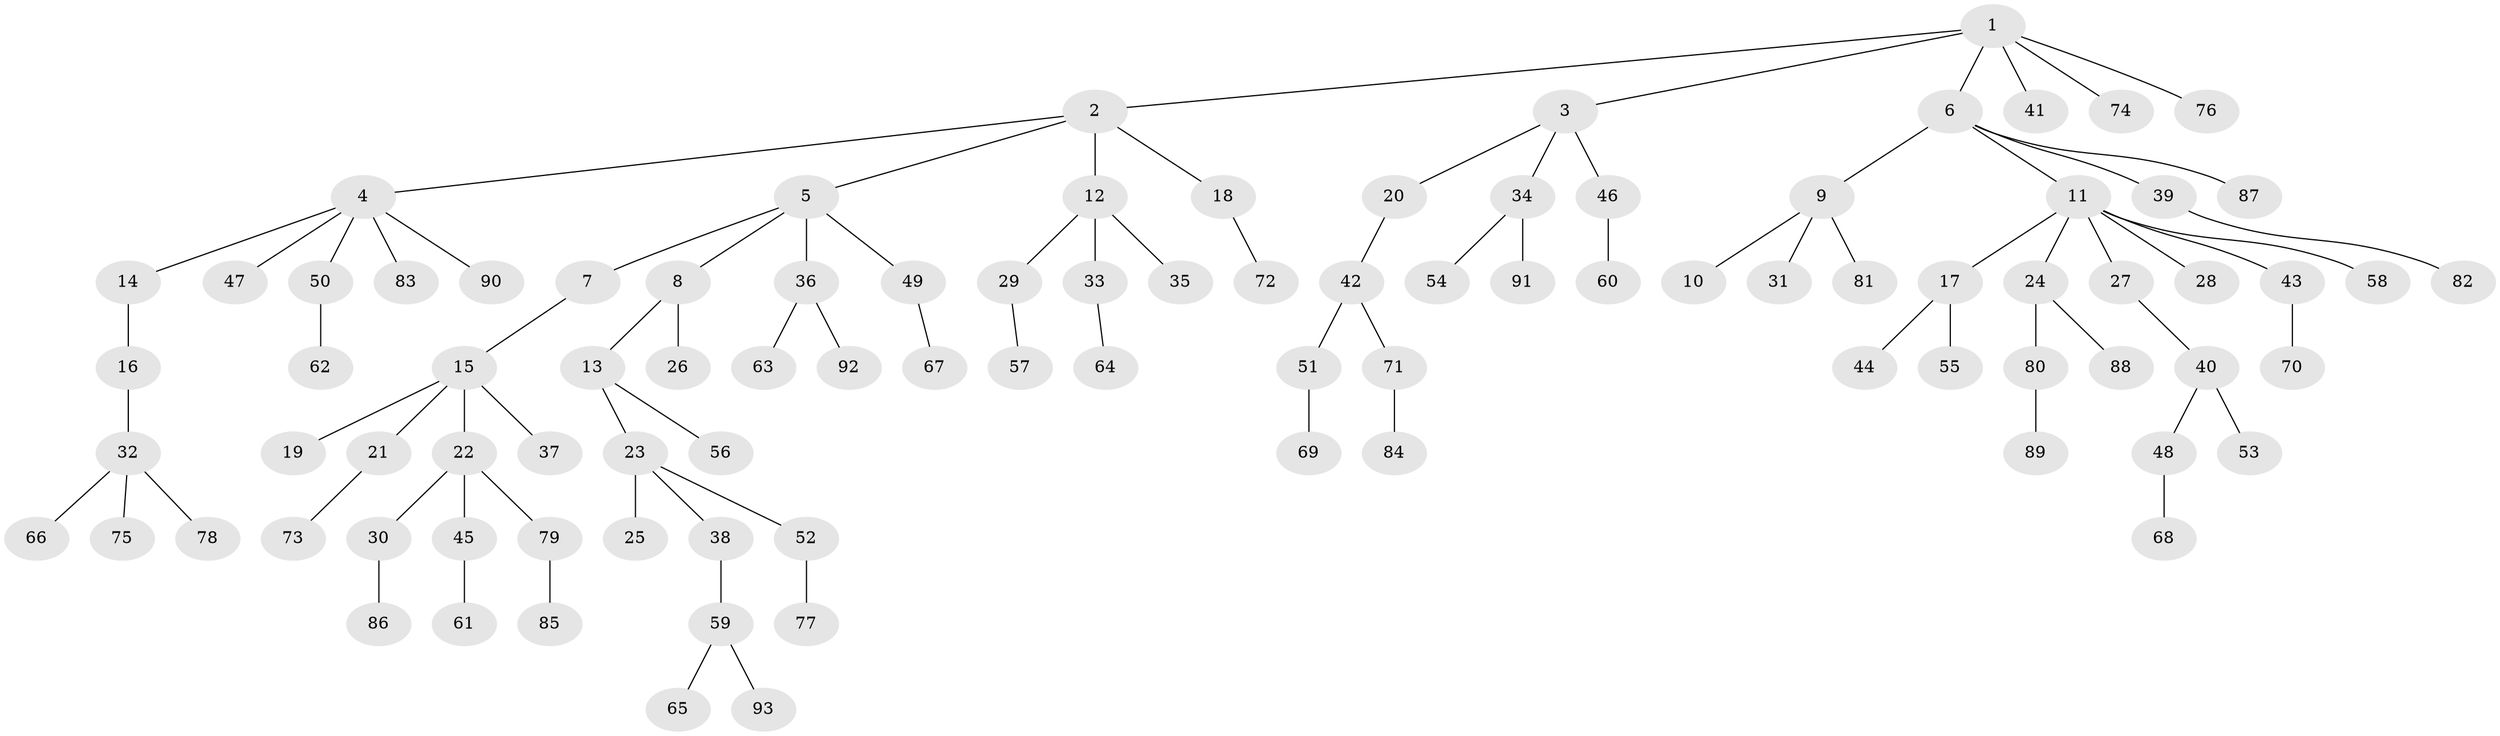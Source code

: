 // Generated by graph-tools (version 1.1) at 2025/15/03/09/25 04:15:41]
// undirected, 93 vertices, 92 edges
graph export_dot {
graph [start="1"]
  node [color=gray90,style=filled];
  1;
  2;
  3;
  4;
  5;
  6;
  7;
  8;
  9;
  10;
  11;
  12;
  13;
  14;
  15;
  16;
  17;
  18;
  19;
  20;
  21;
  22;
  23;
  24;
  25;
  26;
  27;
  28;
  29;
  30;
  31;
  32;
  33;
  34;
  35;
  36;
  37;
  38;
  39;
  40;
  41;
  42;
  43;
  44;
  45;
  46;
  47;
  48;
  49;
  50;
  51;
  52;
  53;
  54;
  55;
  56;
  57;
  58;
  59;
  60;
  61;
  62;
  63;
  64;
  65;
  66;
  67;
  68;
  69;
  70;
  71;
  72;
  73;
  74;
  75;
  76;
  77;
  78;
  79;
  80;
  81;
  82;
  83;
  84;
  85;
  86;
  87;
  88;
  89;
  90;
  91;
  92;
  93;
  1 -- 2;
  1 -- 3;
  1 -- 6;
  1 -- 41;
  1 -- 74;
  1 -- 76;
  2 -- 4;
  2 -- 5;
  2 -- 12;
  2 -- 18;
  3 -- 20;
  3 -- 34;
  3 -- 46;
  4 -- 14;
  4 -- 47;
  4 -- 50;
  4 -- 83;
  4 -- 90;
  5 -- 7;
  5 -- 8;
  5 -- 36;
  5 -- 49;
  6 -- 9;
  6 -- 11;
  6 -- 39;
  6 -- 87;
  7 -- 15;
  8 -- 13;
  8 -- 26;
  9 -- 10;
  9 -- 31;
  9 -- 81;
  11 -- 17;
  11 -- 24;
  11 -- 27;
  11 -- 28;
  11 -- 43;
  11 -- 58;
  12 -- 29;
  12 -- 33;
  12 -- 35;
  13 -- 23;
  13 -- 56;
  14 -- 16;
  15 -- 19;
  15 -- 21;
  15 -- 22;
  15 -- 37;
  16 -- 32;
  17 -- 44;
  17 -- 55;
  18 -- 72;
  20 -- 42;
  21 -- 73;
  22 -- 30;
  22 -- 45;
  22 -- 79;
  23 -- 25;
  23 -- 38;
  23 -- 52;
  24 -- 80;
  24 -- 88;
  27 -- 40;
  29 -- 57;
  30 -- 86;
  32 -- 66;
  32 -- 75;
  32 -- 78;
  33 -- 64;
  34 -- 54;
  34 -- 91;
  36 -- 63;
  36 -- 92;
  38 -- 59;
  39 -- 82;
  40 -- 48;
  40 -- 53;
  42 -- 51;
  42 -- 71;
  43 -- 70;
  45 -- 61;
  46 -- 60;
  48 -- 68;
  49 -- 67;
  50 -- 62;
  51 -- 69;
  52 -- 77;
  59 -- 65;
  59 -- 93;
  71 -- 84;
  79 -- 85;
  80 -- 89;
}
